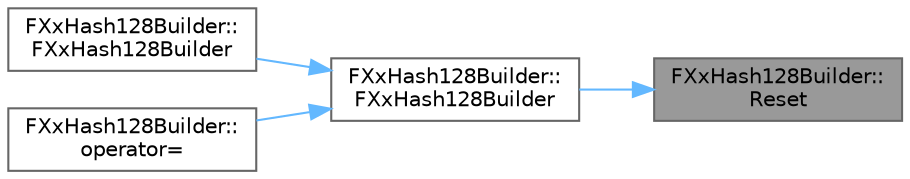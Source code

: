 digraph "FXxHash128Builder::Reset"
{
 // INTERACTIVE_SVG=YES
 // LATEX_PDF_SIZE
  bgcolor="transparent";
  edge [fontname=Helvetica,fontsize=10,labelfontname=Helvetica,labelfontsize=10];
  node [fontname=Helvetica,fontsize=10,shape=box,height=0.2,width=0.4];
  rankdir="RL";
  Node1 [id="Node000001",label="FXxHash128Builder::\lReset",height=0.2,width=0.4,color="gray40", fillcolor="grey60", style="filled", fontcolor="black",tooltip=" "];
  Node1 -> Node2 [id="edge1_Node000001_Node000002",dir="back",color="steelblue1",style="solid",tooltip=" "];
  Node2 [id="Node000002",label="FXxHash128Builder::\lFXxHash128Builder",height=0.2,width=0.4,color="grey40", fillcolor="white", style="filled",URL="$d4/d2d/classFXxHash128Builder.html#aa143f2cf04ce426c15655fb8752583d5",tooltip=" "];
  Node2 -> Node3 [id="edge2_Node000002_Node000003",dir="back",color="steelblue1",style="solid",tooltip=" "];
  Node3 [id="Node000003",label="FXxHash128Builder::\lFXxHash128Builder",height=0.2,width=0.4,color="grey40", fillcolor="white", style="filled",URL="$d4/d2d/classFXxHash128Builder.html#a4139f19345498cc5ff2311970c4dd472",tooltip=" "];
  Node2 -> Node4 [id="edge3_Node000002_Node000004",dir="back",color="steelblue1",style="solid",tooltip=" "];
  Node4 [id="Node000004",label="FXxHash128Builder::\loperator=",height=0.2,width=0.4,color="grey40", fillcolor="white", style="filled",URL="$d4/d2d/classFXxHash128Builder.html#abd5f893d6a4028407594cca1885617b0",tooltip=" "];
}
